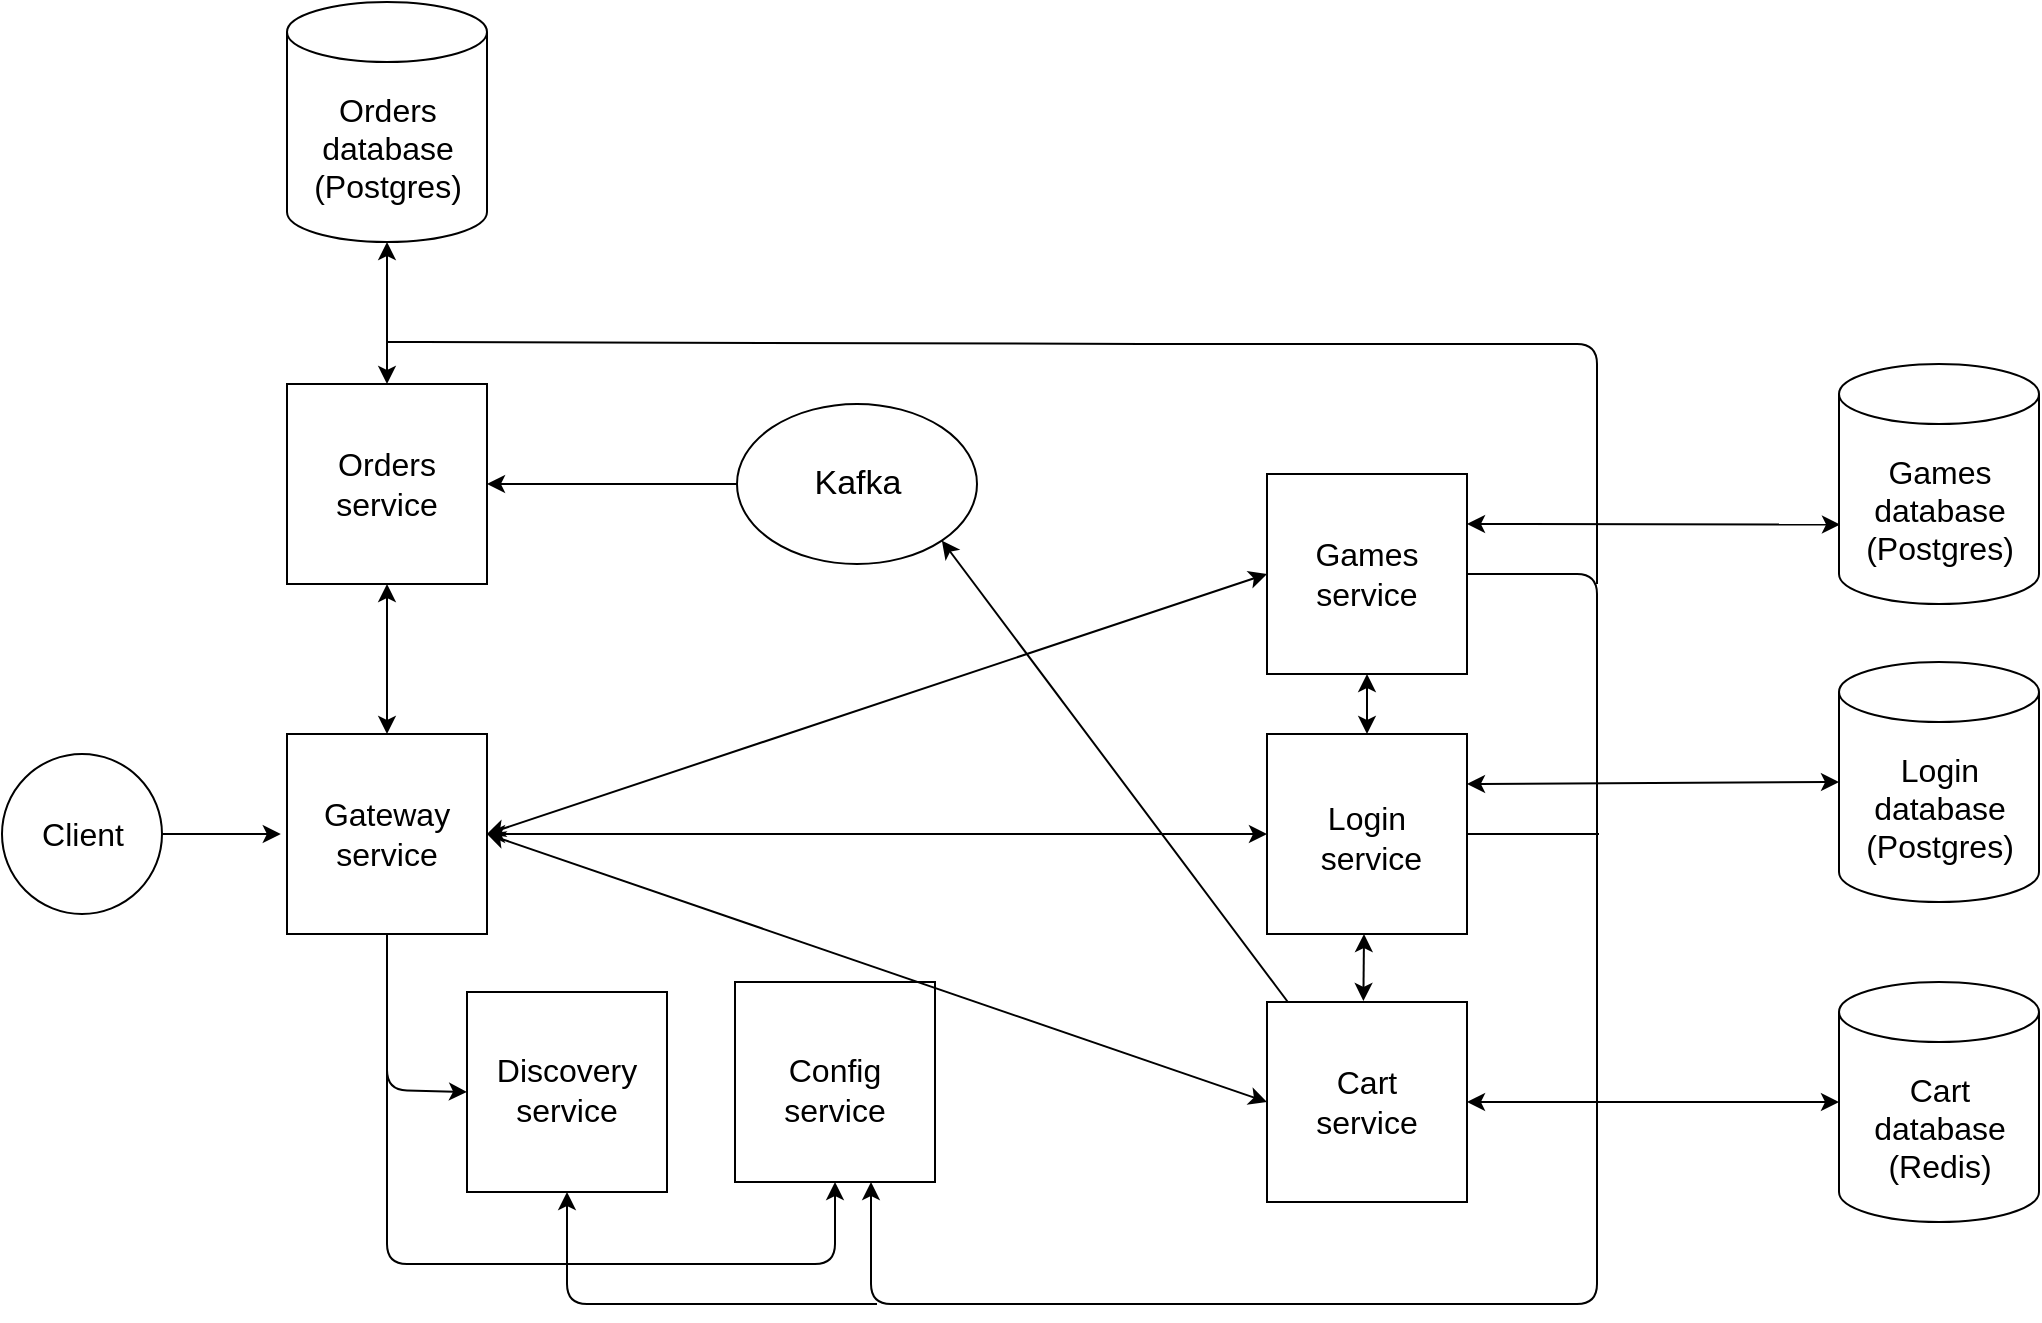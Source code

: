 <mxfile version="21.1.5" type="device">
  <diagram id="EH_e0qSgiGkDKoqyTkFW" name="Page-1">
    <mxGraphModel dx="607" dy="1935" grid="1" gridSize="10" guides="1" tooltips="1" connect="1" arrows="1" fold="1" page="1" pageScale="1" pageWidth="827" pageHeight="1169" math="0" shadow="0">
      <root>
        <mxCell id="0" />
        <mxCell id="1" parent="0" />
        <mxCell id="atwJxONAnes26B3LBHNf-1" value="" style="whiteSpace=wrap;html=1;aspect=fixed;strokeWidth=1;" parent="1" vertex="1">
          <mxGeometry x="1032.5" y="356" width="100" height="100" as="geometry" />
        </mxCell>
        <mxCell id="atwJxONAnes26B3LBHNf-2" value="&lt;div&gt;&lt;font style=&quot;font-size: 16px;&quot;&gt;Gateway&lt;/font&gt;&lt;/div&gt;&lt;div&gt;&lt;font style=&quot;font-size: 16px;&quot;&gt;service&lt;br&gt;&lt;/font&gt;&lt;/div&gt;" style="text;html=1;align=center;verticalAlign=middle;whiteSpace=wrap;rounded=0;strokeWidth=1;fontSize=16;" parent="1" vertex="1">
          <mxGeometry x="1055" y="388.5" width="55" height="35" as="geometry" />
        </mxCell>
        <mxCell id="atwJxONAnes26B3LBHNf-5" value="" style="whiteSpace=wrap;html=1;aspect=fixed;strokeWidth=1;" parent="1" vertex="1">
          <mxGeometry x="1522.5" y="226" width="100" height="100" as="geometry" />
        </mxCell>
        <mxCell id="atwJxONAnes26B3LBHNf-6" value="&lt;div style=&quot;font-size: 16px;&quot;&gt;&lt;font style=&quot;font-size: 16px;&quot;&gt;Games&lt;br&gt;&lt;/font&gt;&lt;/div&gt;&lt;div style=&quot;font-size: 16px;&quot;&gt;&lt;font style=&quot;font-size: 16px;&quot;&gt;service&lt;br&gt;&lt;/font&gt;&lt;/div&gt;" style="text;html=1;align=center;verticalAlign=middle;whiteSpace=wrap;rounded=0;strokeWidth=1;" parent="1" vertex="1">
          <mxGeometry x="1545" y="258.5" width="55" height="35" as="geometry" />
        </mxCell>
        <mxCell id="atwJxONAnes26B3LBHNf-7" value="" style="whiteSpace=wrap;html=1;aspect=fixed;strokeWidth=1;" parent="1" vertex="1">
          <mxGeometry x="1522.5" y="356" width="100" height="100" as="geometry" />
        </mxCell>
        <mxCell id="atwJxONAnes26B3LBHNf-14" value="" style="whiteSpace=wrap;html=1;aspect=fixed;strokeWidth=1;" parent="1" vertex="1">
          <mxGeometry x="1122.5" y="485" width="100" height="100" as="geometry" />
        </mxCell>
        <mxCell id="atwJxONAnes26B3LBHNf-15" value="&lt;font style=&quot;font-size: 16px;&quot;&gt;Discovery service&lt;br&gt;&lt;/font&gt;" style="text;html=1;align=center;verticalAlign=middle;whiteSpace=wrap;rounded=0;strokeWidth=1;fontSize=16;" parent="1" vertex="1">
          <mxGeometry x="1145" y="516" width="55" height="35" as="geometry" />
        </mxCell>
        <mxCell id="atwJxONAnes26B3LBHNf-19" value="" style="endArrow=classic;html=1;entryX=1;entryY=1;entryDx=0;entryDy=0;strokeWidth=1;exitX=0.108;exitY=0.005;exitDx=0;exitDy=0;exitPerimeter=0;" parent="1" source="W00vm2dhb-37jX--9wPL-1" edge="1">
          <mxGeometry width="50" height="50" relative="1" as="geometry">
            <mxPoint x="1520" y="500" as="sourcePoint" />
            <mxPoint x="1359.926" y="259.284" as="targetPoint" />
          </mxGeometry>
        </mxCell>
        <mxCell id="atwJxONAnes26B3LBHNf-20" value="" style="whiteSpace=wrap;html=1;aspect=fixed;strokeWidth=1;" parent="1" vertex="1">
          <mxGeometry x="1256.5" y="480" width="100" height="100" as="geometry" />
        </mxCell>
        <mxCell id="atwJxONAnes26B3LBHNf-21" value="&lt;div&gt;&lt;font style=&quot;font-size: 16px;&quot;&gt;Config&lt;/font&gt;&lt;/div&gt;&lt;div&gt;&lt;font style=&quot;font-size: 16px;&quot;&gt;service&lt;/font&gt;&lt;/div&gt;" style="text;html=1;align=center;verticalAlign=middle;whiteSpace=wrap;rounded=0;strokeWidth=1;fontSize=16;" parent="1" vertex="1">
          <mxGeometry x="1279" y="516" width="55" height="35" as="geometry" />
        </mxCell>
        <mxCell id="atwJxONAnes26B3LBHNf-32" value="" style="endArrow=classic;html=1;exitX=0.5;exitY=1;exitDx=0;exitDy=0;entryX=0;entryY=0.5;entryDx=0;entryDy=0;strokeWidth=1;" parent="1" source="atwJxONAnes26B3LBHNf-1" target="atwJxONAnes26B3LBHNf-14" edge="1">
          <mxGeometry width="50" height="50" relative="1" as="geometry">
            <mxPoint x="1307.5" y="391" as="sourcePoint" />
            <mxPoint x="1082.5" y="551" as="targetPoint" />
            <Array as="points">
              <mxPoint x="1082.5" y="534" />
            </Array>
          </mxGeometry>
        </mxCell>
        <mxCell id="atwJxONAnes26B3LBHNf-33" value="" style="endArrow=classic;html=1;entryX=0.5;entryY=1;entryDx=0;entryDy=0;exitX=0.5;exitY=1;exitDx=0;exitDy=0;strokeWidth=1;" parent="1" source="atwJxONAnes26B3LBHNf-1" target="atwJxONAnes26B3LBHNf-20" edge="1">
          <mxGeometry width="50" height="50" relative="1" as="geometry">
            <mxPoint x="1087.5" y="451" as="sourcePoint" />
            <mxPoint x="1307.5" y="621" as="targetPoint" />
            <Array as="points">
              <mxPoint x="1082.5" y="621" />
              <mxPoint x="1306.5" y="621" />
            </Array>
          </mxGeometry>
        </mxCell>
        <mxCell id="atwJxONAnes26B3LBHNf-34" value="" style="endArrow=classic;html=1;exitX=1;exitY=0.5;exitDx=0;exitDy=0;strokeWidth=1;" parent="1" source="atwJxONAnes26B3LBHNf-5" edge="1">
          <mxGeometry width="50" height="50" relative="1" as="geometry">
            <mxPoint x="1627.5" y="311" as="sourcePoint" />
            <mxPoint x="1324.5" y="580" as="targetPoint" />
            <Array as="points">
              <mxPoint x="1687.5" y="276" />
              <mxPoint x="1687.5" y="641" />
              <mxPoint x="1324.5" y="641" />
            </Array>
          </mxGeometry>
        </mxCell>
        <mxCell id="atwJxONAnes26B3LBHNf-35" value="" style="endArrow=none;html=1;exitX=1;exitY=0.5;exitDx=0;exitDy=0;strokeWidth=1;" parent="1" source="atwJxONAnes26B3LBHNf-7" edge="1">
          <mxGeometry width="50" height="50" relative="1" as="geometry">
            <mxPoint x="1617.5" y="423.5" as="sourcePoint" />
            <mxPoint x="1688.5" y="406" as="targetPoint" />
          </mxGeometry>
        </mxCell>
        <mxCell id="atwJxONAnes26B3LBHNf-37" value="" style="endArrow=classic;html=1;entryX=0.5;entryY=1;entryDx=0;entryDy=0;strokeWidth=1;" parent="1" target="atwJxONAnes26B3LBHNf-14" edge="1">
          <mxGeometry width="50" height="50" relative="1" as="geometry">
            <mxPoint x="1327.5" y="641" as="sourcePoint" />
            <mxPoint x="1167.5" y="641" as="targetPoint" />
            <Array as="points">
              <mxPoint x="1172.5" y="641" />
            </Array>
          </mxGeometry>
        </mxCell>
        <mxCell id="atwJxONAnes26B3LBHNf-38" value="" style="endArrow=none;html=1;strokeWidth=1;" parent="1" edge="1">
          <mxGeometry width="50" height="50" relative="1" as="geometry">
            <mxPoint x="1090" y="160" as="sourcePoint" />
            <mxPoint x="1687.5" y="281" as="targetPoint" />
            <Array as="points">
              <mxPoint x="1080" y="160" />
              <mxPoint x="1090" y="160" />
              <mxPoint x="1470" y="161" />
              <mxPoint x="1687.5" y="161" />
            </Array>
          </mxGeometry>
        </mxCell>
        <mxCell id="atwJxONAnes26B3LBHNf-40" value="&lt;div style=&quot;font-size: 16px;&quot;&gt;&lt;font style=&quot;font-size: 16px;&quot;&gt;Login &lt;br&gt;&lt;/font&gt;&lt;/div&gt;&lt;div style=&quot;font-size: 16px;&quot;&gt;&lt;font style=&quot;font-size: 16px;&quot;&gt;database&lt;/font&gt;&lt;/div&gt;&lt;font style=&quot;font-size: 16px;&quot;&gt;(Postgres)&lt;/font&gt;" style="shape=cylinder3;whiteSpace=wrap;html=1;boundedLbl=1;backgroundOutline=1;size=15;strokeWidth=1;" parent="1" vertex="1">
          <mxGeometry x="1808.5" y="320" width="100" height="120" as="geometry" />
        </mxCell>
        <mxCell id="atwJxONAnes26B3LBHNf-43" value="" style="endArrow=classic;startArrow=classic;html=1;exitX=1;exitY=0.25;exitDx=0;exitDy=0;entryX=0;entryY=0.5;entryDx=0;entryDy=0;entryPerimeter=0;strokeWidth=1;" parent="1" source="atwJxONAnes26B3LBHNf-7" target="atwJxONAnes26B3LBHNf-40" edge="1">
          <mxGeometry width="50" height="50" relative="1" as="geometry">
            <mxPoint x="1847.5" y="466" as="sourcePoint" />
            <mxPoint x="1737.5" y="381" as="targetPoint" />
          </mxGeometry>
        </mxCell>
        <mxCell id="atwJxONAnes26B3LBHNf-100" style="edgeStyle=orthogonalEdgeStyle;rounded=0;orthogonalLoop=1;jettySize=auto;html=1;exitX=1;exitY=0.5;exitDx=0;exitDy=0;entryX=-0.031;entryY=0.5;entryDx=0;entryDy=0;entryPerimeter=0;fontSize=16;strokeWidth=1;" parent="1" source="atwJxONAnes26B3LBHNf-98" target="atwJxONAnes26B3LBHNf-1" edge="1">
          <mxGeometry relative="1" as="geometry" />
        </mxCell>
        <mxCell id="atwJxONAnes26B3LBHNf-98" value="" style="ellipse;whiteSpace=wrap;html=1;aspect=fixed;fontSize=16;strokeWidth=1;" parent="1" vertex="1">
          <mxGeometry x="890" y="366" width="80" height="80" as="geometry" />
        </mxCell>
        <mxCell id="atwJxONAnes26B3LBHNf-99" value="&lt;font style=&quot;font-size: 16px;&quot;&gt;Client&lt;/font&gt;" style="text;html=1;align=center;verticalAlign=middle;whiteSpace=wrap;rounded=0;strokeWidth=1;" parent="1" vertex="1">
          <mxGeometry x="902.5" y="388.5" width="55" height="35" as="geometry" />
        </mxCell>
        <mxCell id="atwJxONAnes26B3LBHNf-101" value="&lt;div style=&quot;font-size: 16px;&quot;&gt;&lt;font style=&quot;font-size: 16px;&quot;&gt;Games &lt;br&gt;&lt;/font&gt;&lt;/div&gt;&lt;div style=&quot;font-size: 16px;&quot;&gt;&lt;font style=&quot;font-size: 16px;&quot;&gt;database&lt;/font&gt;&lt;/div&gt;&lt;div style=&quot;font-size: 16px;&quot;&gt;&lt;font style=&quot;font-size: 16px;&quot;&gt;(Postgres)&lt;br&gt;&lt;/font&gt;&lt;/div&gt;" style="shape=cylinder3;whiteSpace=wrap;html=1;boundedLbl=1;backgroundOutline=1;size=15;strokeWidth=1;" parent="1" vertex="1">
          <mxGeometry x="1808.5" y="171" width="100" height="120" as="geometry" />
        </mxCell>
        <mxCell id="atwJxONAnes26B3LBHNf-102" value="&amp;nbsp;" style="text;whiteSpace=wrap;html=1;fontSize=16;" parent="1" vertex="1">
          <mxGeometry x="1818.5" y="330" width="30" height="30" as="geometry" />
        </mxCell>
        <mxCell id="atwJxONAnes26B3LBHNf-104" value="" style="endArrow=classic;startArrow=classic;html=1;rounded=0;fontSize=16;strokeColor=default;strokeWidth=1;exitX=1;exitY=0.25;exitDx=0;exitDy=0;entryX=0.005;entryY=0.669;entryDx=0;entryDy=0;entryPerimeter=0;" parent="1" source="atwJxONAnes26B3LBHNf-5" target="atwJxONAnes26B3LBHNf-101" edge="1">
          <mxGeometry width="50" height="50" relative="1" as="geometry">
            <mxPoint x="1708.5" y="350" as="sourcePoint" />
            <mxPoint x="1758.5" y="300" as="targetPoint" />
          </mxGeometry>
        </mxCell>
        <mxCell id="W00vm2dhb-37jX--9wPL-1" value="" style="whiteSpace=wrap;html=1;aspect=fixed;strokeWidth=1;" parent="1" vertex="1">
          <mxGeometry x="1522.5" y="490" width="100" height="100" as="geometry" />
        </mxCell>
        <mxCell id="W00vm2dhb-37jX--9wPL-5" value="" style="whiteSpace=wrap;html=1;aspect=fixed;strokeWidth=1;" parent="1" vertex="1">
          <mxGeometry x="1032.5" y="181" width="100" height="100" as="geometry" />
        </mxCell>
        <mxCell id="W00vm2dhb-37jX--9wPL-6" value="&lt;div&gt;&lt;font style=&quot;font-size: 16px;&quot;&gt;Orders&lt;/font&gt;&lt;/div&gt;&lt;div&gt;&lt;font style=&quot;font-size: 16px;&quot;&gt;service&lt;br&gt;&lt;/font&gt;&lt;/div&gt;" style="text;html=1;align=center;verticalAlign=middle;whiteSpace=wrap;rounded=0;strokeWidth=1;" parent="1" vertex="1">
          <mxGeometry x="1055" y="213.5" width="55" height="35" as="geometry" />
        </mxCell>
        <mxCell id="W00vm2dhb-37jX--9wPL-7" value="&lt;font style=&quot;font-size: 17px&quot;&gt;Kafka&lt;/font&gt;" style="ellipse;whiteSpace=wrap;html=1;strokeWidth=1;" parent="1" vertex="1">
          <mxGeometry x="1257.5" y="191" width="120" height="80" as="geometry" />
        </mxCell>
        <mxCell id="W00vm2dhb-37jX--9wPL-8" value="" style="endArrow=classic;html=1;exitX=0;exitY=0.5;exitDx=0;exitDy=0;entryX=1;entryY=0.5;entryDx=0;entryDy=0;strokeWidth=1;" parent="1" source="W00vm2dhb-37jX--9wPL-7" target="W00vm2dhb-37jX--9wPL-5" edge="1">
          <mxGeometry width="50" height="50" relative="1" as="geometry">
            <mxPoint x="1187.5" y="251" as="sourcePoint" />
            <mxPoint x="1237.5" y="201" as="targetPoint" />
          </mxGeometry>
        </mxCell>
        <mxCell id="W00vm2dhb-37jX--9wPL-11" value="" style="endArrow=classic;startArrow=classic;html=1;exitX=1;exitY=0.5;exitDx=0;exitDy=0;entryX=0;entryY=0.5;entryDx=0;entryDy=0;entryPerimeter=0;strokeWidth=1;" parent="1" source="W00vm2dhb-37jX--9wPL-1" target="W00vm2dhb-37jX--9wPL-15" edge="1">
          <mxGeometry width="50" height="50" relative="1" as="geometry">
            <mxPoint x="1622.5" y="563.5" as="sourcePoint" />
            <mxPoint x="1808.5" y="562.5" as="targetPoint" />
          </mxGeometry>
        </mxCell>
        <mxCell id="W00vm2dhb-37jX--9wPL-15" value="&lt;font style=&quot;font-size: 16px;&quot;&gt;Cart database&lt;/font&gt;&lt;div style=&quot;font-size: 16px;&quot;&gt;&lt;div style=&quot;font-size: 16px;&quot;&gt;&lt;font style=&quot;font-size: 16px;&quot;&gt;(Redis)&lt;br&gt;&lt;/font&gt;&lt;/div&gt;&lt;/div&gt;" style="shape=cylinder3;whiteSpace=wrap;html=1;boundedLbl=1;backgroundOutline=1;size=15;strokeWidth=1;" parent="1" vertex="1">
          <mxGeometry x="1808.5" y="480" width="100" height="120" as="geometry" />
        </mxCell>
        <mxCell id="lRarXc7YgcVal84siH0v-1" value="&lt;div style=&quot;font-size: 16px;&quot;&gt;&lt;font style=&quot;font-size: 16px;&quot;&gt;Login&lt;/font&gt;&lt;/div&gt;&lt;div style=&quot;font-size: 16px;&quot;&gt;&lt;font style=&quot;font-size: 16px;&quot;&gt;&amp;nbsp;service&lt;br&gt;&lt;/font&gt;&lt;/div&gt;" style="text;html=1;align=center;verticalAlign=middle;whiteSpace=wrap;rounded=0;strokeWidth=1;" parent="1" vertex="1">
          <mxGeometry x="1545" y="390" width="55" height="35" as="geometry" />
        </mxCell>
        <mxCell id="lRarXc7YgcVal84siH0v-2" value="" style="endArrow=classic;startArrow=classic;html=1;strokeWidth=1;exitX=0.482;exitY=-0.005;exitDx=0;exitDy=0;exitPerimeter=0;" parent="1" source="W00vm2dhb-37jX--9wPL-1" edge="1">
          <mxGeometry width="50" height="50" relative="1" as="geometry">
            <mxPoint x="1574" y="506" as="sourcePoint" />
            <mxPoint x="1571" y="456" as="targetPoint" />
            <Array as="points" />
          </mxGeometry>
        </mxCell>
        <mxCell id="atwJxONAnes26B3LBHNf-8" value="&lt;div style=&quot;font-size: 16px;&quot;&gt;&lt;font style=&quot;font-size: 16px;&quot;&gt;Cart service&lt;br&gt;&lt;/font&gt;&lt;/div&gt;" style="text;html=1;align=center;verticalAlign=middle;whiteSpace=wrap;rounded=0;strokeWidth=1;" parent="1" vertex="1">
          <mxGeometry x="1545" y="522.5" width="55" height="35" as="geometry" />
        </mxCell>
        <mxCell id="lRarXc7YgcVal84siH0v-10" value="" style="endArrow=classic;startArrow=classic;html=1;strokeWidth=1;entryX=0.5;entryY=1;entryDx=0;entryDy=0;exitX=0.5;exitY=0;exitDx=0;exitDy=0;" parent="1" source="atwJxONAnes26B3LBHNf-7" target="atwJxONAnes26B3LBHNf-5" edge="1">
          <mxGeometry width="50" height="50" relative="1" as="geometry">
            <mxPoint x="1573" y="360" as="sourcePoint" />
            <mxPoint x="1581" y="466" as="targetPoint" />
            <Array as="points" />
          </mxGeometry>
        </mxCell>
        <mxCell id="lRarXc7YgcVal84siH0v-13" value="&lt;div style=&quot;font-size: 16px;&quot;&gt;&lt;font style=&quot;font-size: 16px;&quot;&gt;Orders&lt;br&gt;&lt;/font&gt;&lt;/div&gt;&lt;div style=&quot;font-size: 16px;&quot;&gt;&lt;font style=&quot;font-size: 16px;&quot;&gt;database&lt;/font&gt;&lt;/div&gt;&lt;div style=&quot;font-size: 16px;&quot;&gt;&lt;font style=&quot;font-size: 16px;&quot;&gt;(Postgres)&lt;br&gt;&lt;/font&gt;&lt;/div&gt;" style="shape=cylinder3;whiteSpace=wrap;html=1;boundedLbl=1;backgroundOutline=1;size=15;strokeWidth=1;" parent="1" vertex="1">
          <mxGeometry x="1032.5" y="-10" width="100" height="120" as="geometry" />
        </mxCell>
        <mxCell id="lRarXc7YgcVal84siH0v-14" value="" style="endArrow=classic;startArrow=classic;html=1;exitX=0.5;exitY=1;exitDx=0;exitDy=0;entryX=0.5;entryY=0;entryDx=0;entryDy=0;strokeWidth=1;exitPerimeter=0;" parent="1" source="lRarXc7YgcVal84siH0v-13" target="W00vm2dhb-37jX--9wPL-5" edge="1">
          <mxGeometry width="50" height="50" relative="1" as="geometry">
            <mxPoint x="1632.5" y="550" as="sourcePoint" />
            <mxPoint x="1818.5" y="550" as="targetPoint" />
          </mxGeometry>
        </mxCell>
        <mxCell id="cSzc4VXm8d2Folp5lfYR-4" value="" style="endArrow=classic;startArrow=classic;html=1;rounded=0;entryX=0;entryY=0.5;entryDx=0;entryDy=0;exitX=1;exitY=0.5;exitDx=0;exitDy=0;" edge="1" parent="1" source="atwJxONAnes26B3LBHNf-1" target="W00vm2dhb-37jX--9wPL-1">
          <mxGeometry width="50" height="50" relative="1" as="geometry">
            <mxPoint x="1190" y="500" as="sourcePoint" />
            <mxPoint x="1240" y="450" as="targetPoint" />
          </mxGeometry>
        </mxCell>
        <mxCell id="cSzc4VXm8d2Folp5lfYR-5" value="" style="endArrow=classic;startArrow=classic;html=1;rounded=0;entryX=0;entryY=0.5;entryDx=0;entryDy=0;exitX=1;exitY=0.5;exitDx=0;exitDy=0;" edge="1" parent="1" source="atwJxONAnes26B3LBHNf-1" target="atwJxONAnes26B3LBHNf-7">
          <mxGeometry width="50" height="50" relative="1" as="geometry">
            <mxPoint x="1170" y="410" as="sourcePoint" />
            <mxPoint x="1220" y="360" as="targetPoint" />
          </mxGeometry>
        </mxCell>
        <mxCell id="cSzc4VXm8d2Folp5lfYR-6" value="" style="endArrow=classic;startArrow=classic;html=1;rounded=0;entryX=0;entryY=0.5;entryDx=0;entryDy=0;exitX=1;exitY=0.5;exitDx=0;exitDy=0;" edge="1" parent="1" source="atwJxONAnes26B3LBHNf-1" target="atwJxONAnes26B3LBHNf-5">
          <mxGeometry width="50" height="50" relative="1" as="geometry">
            <mxPoint x="1220" y="370" as="sourcePoint" />
            <mxPoint x="1270" y="320" as="targetPoint" />
          </mxGeometry>
        </mxCell>
        <mxCell id="cSzc4VXm8d2Folp5lfYR-7" value="" style="endArrow=classic;startArrow=classic;html=1;rounded=0;entryX=0.5;entryY=1;entryDx=0;entryDy=0;exitX=0.5;exitY=0;exitDx=0;exitDy=0;" edge="1" parent="1" source="atwJxONAnes26B3LBHNf-1" target="W00vm2dhb-37jX--9wPL-5">
          <mxGeometry width="50" height="50" relative="1" as="geometry">
            <mxPoint x="1083" y="350" as="sourcePoint" />
            <mxPoint x="1100" y="300" as="targetPoint" />
          </mxGeometry>
        </mxCell>
      </root>
    </mxGraphModel>
  </diagram>
</mxfile>
